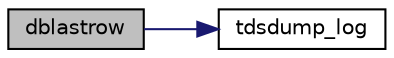 digraph "dblastrow"
{
 // LATEX_PDF_SIZE
  edge [fontname="Helvetica",fontsize="10",labelfontname="Helvetica",labelfontsize="10"];
  node [fontname="Helvetica",fontsize="10",shape=record];
  rankdir="LR";
  Node1 [label="dblastrow",height=0.2,width=0.4,color="black", fillcolor="grey75", style="filled", fontcolor="black",tooltip="Get number of the last row in the row buffer."];
  Node1 -> Node2 [color="midnightblue",fontsize="10",style="solid",fontname="Helvetica"];
  Node2 [label="tdsdump_log",height=0.2,width=0.4,color="black", fillcolor="white", style="filled",URL="$a00449.html#ab45c291105027e69836002e1dd586141",tooltip="Write a message to the debug log."];
}
